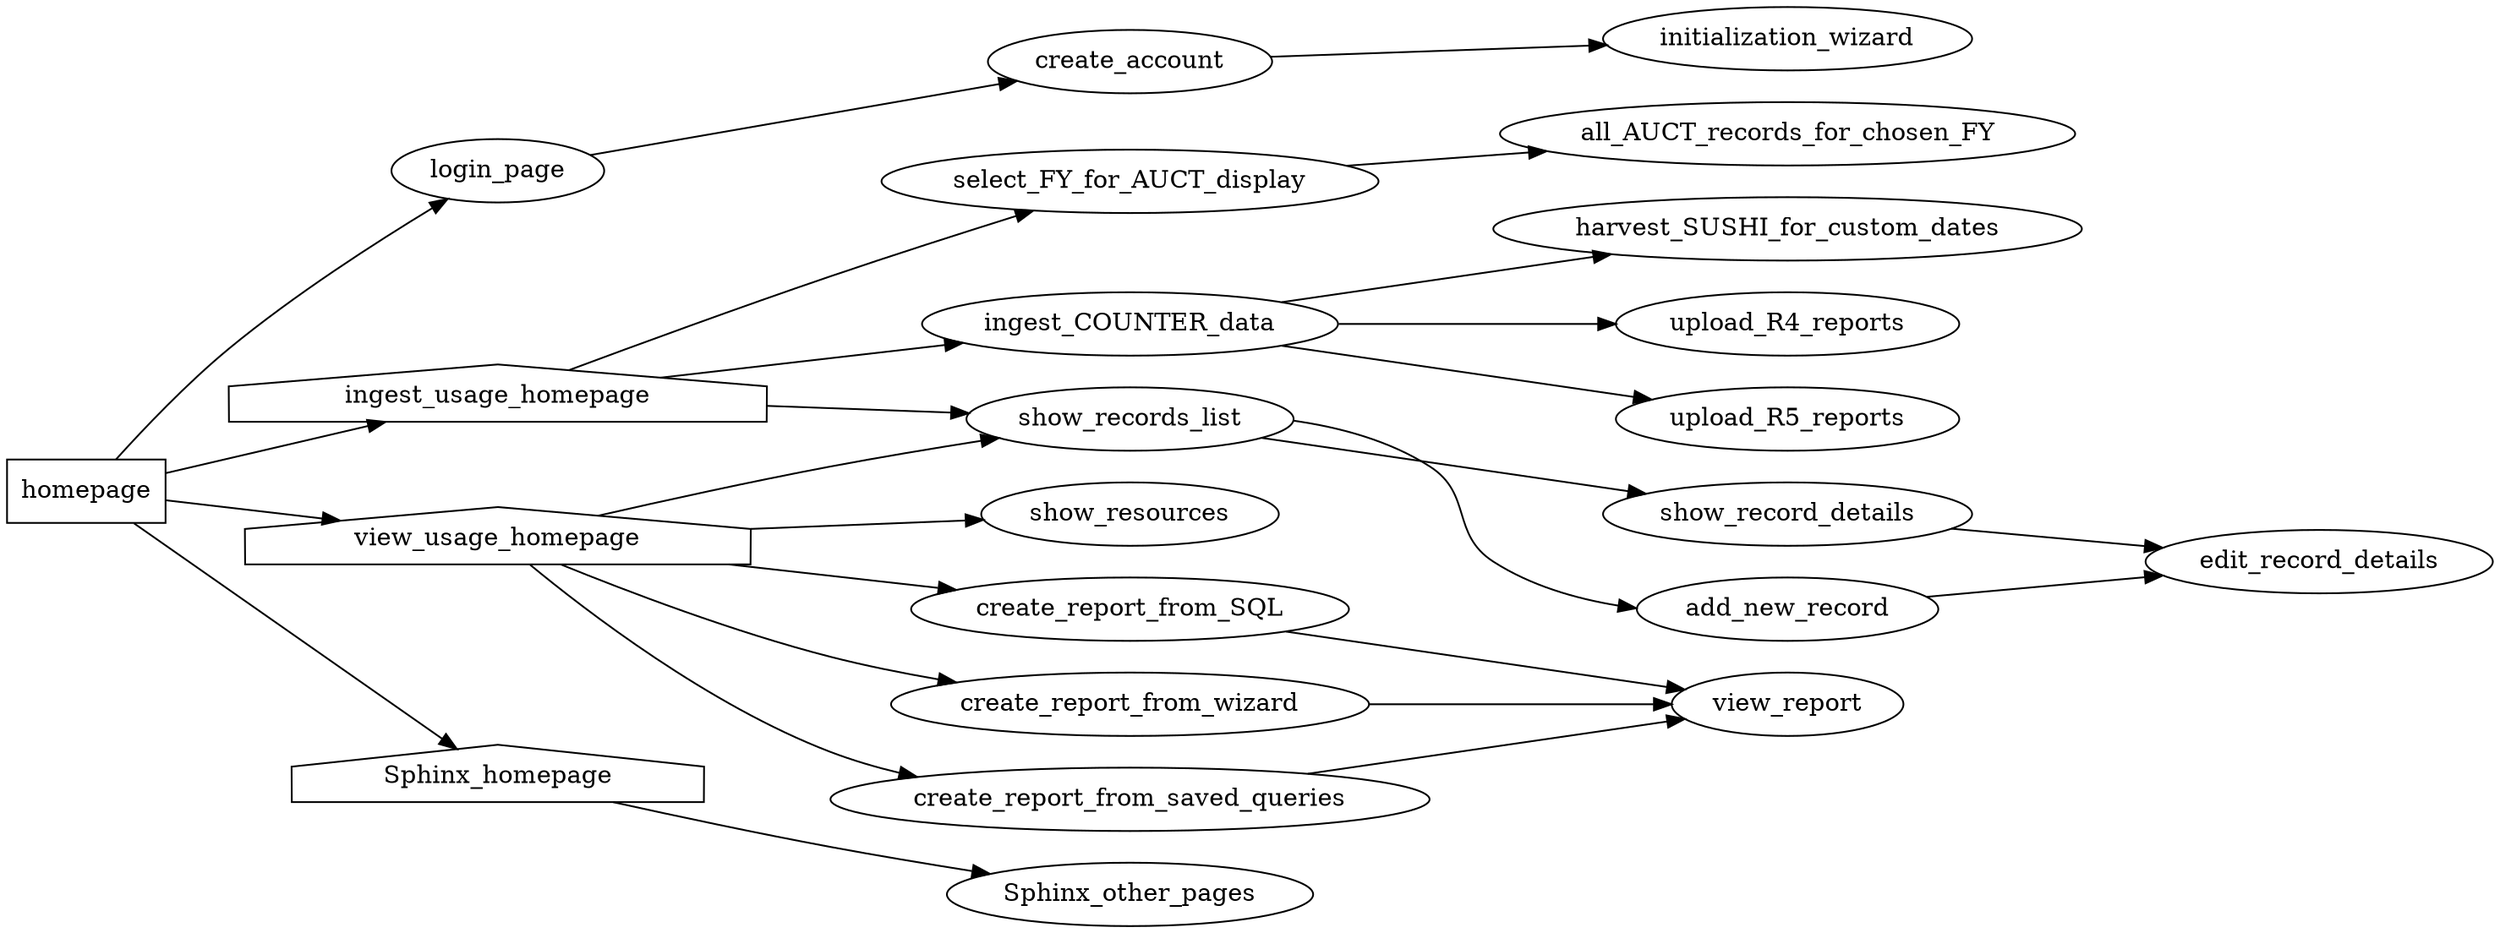 digraph nolcat_sitemap {
    /* *** NoLCAT SITEMAP *** */
    rankdir=LR


    /* *** Main NoLCAT Folder *** */
    homepage [shape="box"]
        homepage -> login_page
        homepage -> ingest_usage_homepage
        homepage -> view_usage_homepage
        homepage -> Sphinx_homepage
    login_page
        login_page -> create_account
    create_account
        create_account -> initialization_wizard // Page in `ingest` section; linkage because program will request data for database initialization upon creation of first account
    // And any other pages needed for authentication


    /* *** `ingest` Blueprint *** */
    ingest_usage_homepage [shape="house"]
        ingest_usage_homepage -> ingest_COUNTER_data
        ingest_usage_homepage -> show_records_list
        ingest_usage_homepage -> select_FY_for_AUCT_display
    
    // Pages for ingesting COUNTER data
    ingest_COUNTER_data
        ingest_COUNTER_data -> upload_R4_reports
        ingest_COUNTER_data -> upload_R5_reports
        ingest_COUNTER_data -> harvest_SUSHI_for_custom_dates
    upload_R4_reports
    upload_R5_reports
    harvest_SUSHI_for_custom_dates
    initialization_wizard

    // Pages for viewing status of usage collection for a given FY
    select_FY_for_AUCT_display
        select_FY_for_AUCT_display -> all_AUCT_records_for_chosen_FY
    all_AUCT_records_for_chosen_FY


    /* *** `view` Blueprint *** */
    view_usage_homepage [shape="house"]
        view_usage_homepage -> create_report_from_SQL
        view_usage_homepage -> create_report_from_wizard
        view_usage_homepage -> create_report_from_saved_queries
        view_usage_homepage -> show_records_list
        view_usage_homepage -> show_resources
    show_resources // Meaning the items in the resources table
    
    // Pages for Querying and Displaying Usage Data
    create_report_from_SQL // Runs a custom SQL statement against the database
        create_report_from_SQL -> view_report
    create_report_from_wizard // GUI options are used to write SQL behind the scenes
        create_report_from_wizard -> view_report
    create_report_from_saved_queries // SQL statements that are either complete or only ask for one input for commonly asked questions
        create_report_from_saved_queries -> view_report
    view_report

    // Pages for Viewing, Adding, and Editing Records to a Relation
    show_records_list
        show_records_list -> add_new_record
        show_records_list -> show_record_details
    add_new_record
        add_new_record -> edit_record_details // To provide info for the new record
    show_record_details
        show_record_details -> edit_record_details
    edit_record_details // Includes adding or editing notes


    /* *** Sphinx *** */
    Sphinx_homepage [shape="house"]
        Sphinx_homepage -> Sphinx_other_pages
    Sphinx_other_pages // Use Sphinx itself for site organization
}